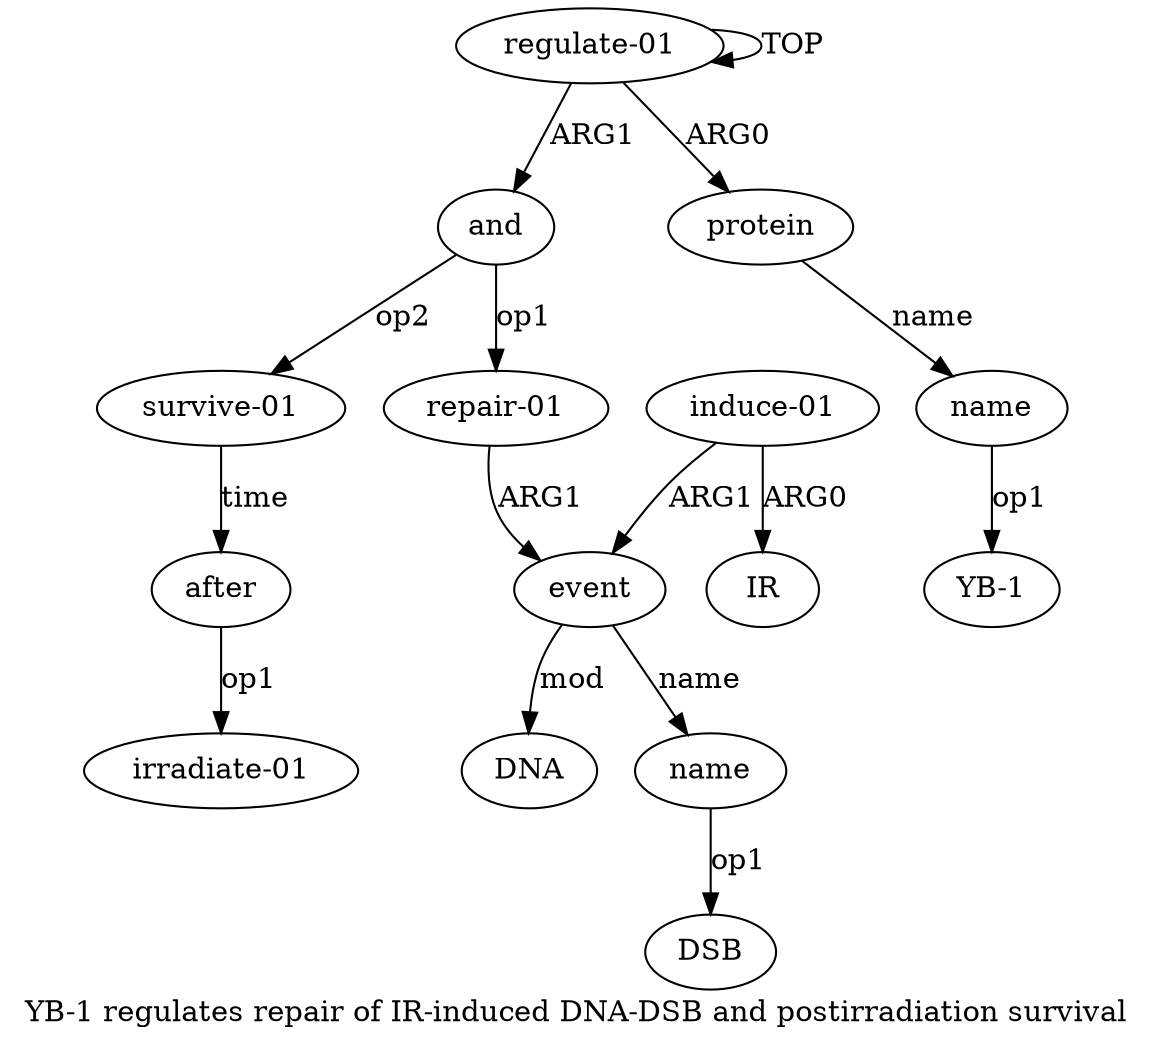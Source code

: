 digraph  {
	graph [label="YB-1 regulates repair of IR-induced DNA-DSB and postirradiation survival"];
	node [label="\N"];
	a11	 [color=black,
		gold_ind=11,
		gold_label=after,
		label=after,
		test_ind=11,
		test_label=after];
	a12	 [color=black,
		gold_ind=12,
		gold_label="irradiate-01",
		label="irradiate-01",
		test_ind=12,
		test_label="irradiate-01"];
	a11 -> a12 [key=0,
	color=black,
	gold_label=op1,
	label=op1,
	test_label=op1];
a10 [color=black,
	gold_ind=10,
	gold_label="survive-01",
	label="survive-01",
	test_ind=10,
	test_label="survive-01"];
a10 -> a11 [key=0,
color=black,
gold_label=time,
label=time,
test_label=time];
"a2 YB-1" [color=black,
gold_ind=-1,
gold_label="YB-1",
label="YB-1",
test_ind=-1,
test_label="YB-1"];
"a6 DSB" [color=black,
gold_ind=-1,
gold_label=DSB,
label=DSB,
test_ind=-1,
test_label=DSB];
a1 [color=black,
gold_ind=1,
gold_label=protein,
label=protein,
test_ind=1,
test_label=protein];
a2 [color=black,
gold_ind=2,
gold_label=name,
label=name,
test_ind=2,
test_label=name];
a1 -> a2 [key=0,
color=black,
gold_label=name,
label=name,
test_label=name];
a0 [color=black,
gold_ind=0,
gold_label="regulate-01",
label="regulate-01",
test_ind=0,
test_label="regulate-01"];
a0 -> a1 [key=0,
color=black,
gold_label=ARG0,
label=ARG0,
test_label=ARG0];
a0 -> a0 [key=0,
color=black,
gold_label=TOP,
label=TOP,
test_label=TOP];
a3 [color=black,
gold_ind=3,
gold_label=and,
label=and,
test_ind=3,
test_label=and];
a0 -> a3 [key=0,
color=black,
gold_label=ARG1,
label=ARG1,
test_label=ARG1];
a3 -> a10 [key=0,
color=black,
gold_label=op2,
label=op2,
test_label=op2];
a4 [color=black,
gold_ind=4,
gold_label="repair-01",
label="repair-01",
test_ind=4,
test_label="repair-01"];
a3 -> a4 [key=0,
color=black,
gold_label=op1,
label=op1,
test_label=op1];
a2 -> "a2 YB-1" [key=0,
color=black,
gold_label=op1,
label=op1,
test_label=op1];
a5 [color=black,
gold_ind=5,
gold_label=event,
label=event,
test_ind=5,
test_label=event];
a7 [color=black,
gold_ind=7,
gold_label=DNA,
label=DNA,
test_ind=7,
test_label=DNA];
a5 -> a7 [key=0,
color=black,
gold_label=mod,
label=mod,
test_label=mod];
a6 [color=black,
gold_ind=6,
gold_label=name,
label=name,
test_ind=6,
test_label=name];
a5 -> a6 [key=0,
color=black,
gold_label=name,
label=name,
test_label=name];
a4 -> a5 [key=0,
color=black,
gold_label=ARG1,
label=ARG1,
test_label=ARG1];
a6 -> "a6 DSB" [key=0,
color=black,
gold_label=op1,
label=op1,
test_label=op1];
a9 [color=black,
gold_ind=9,
gold_label=IR,
label=IR,
test_ind=9,
test_label=IR];
a8 [color=black,
gold_ind=8,
gold_label="induce-01",
label="induce-01",
test_ind=8,
test_label="induce-01"];
a8 -> a5 [key=0,
color=black,
gold_label=ARG1,
label=ARG1,
test_label=ARG1];
a8 -> a9 [key=0,
color=black,
gold_label=ARG0,
label=ARG0,
test_label=ARG0];
}
